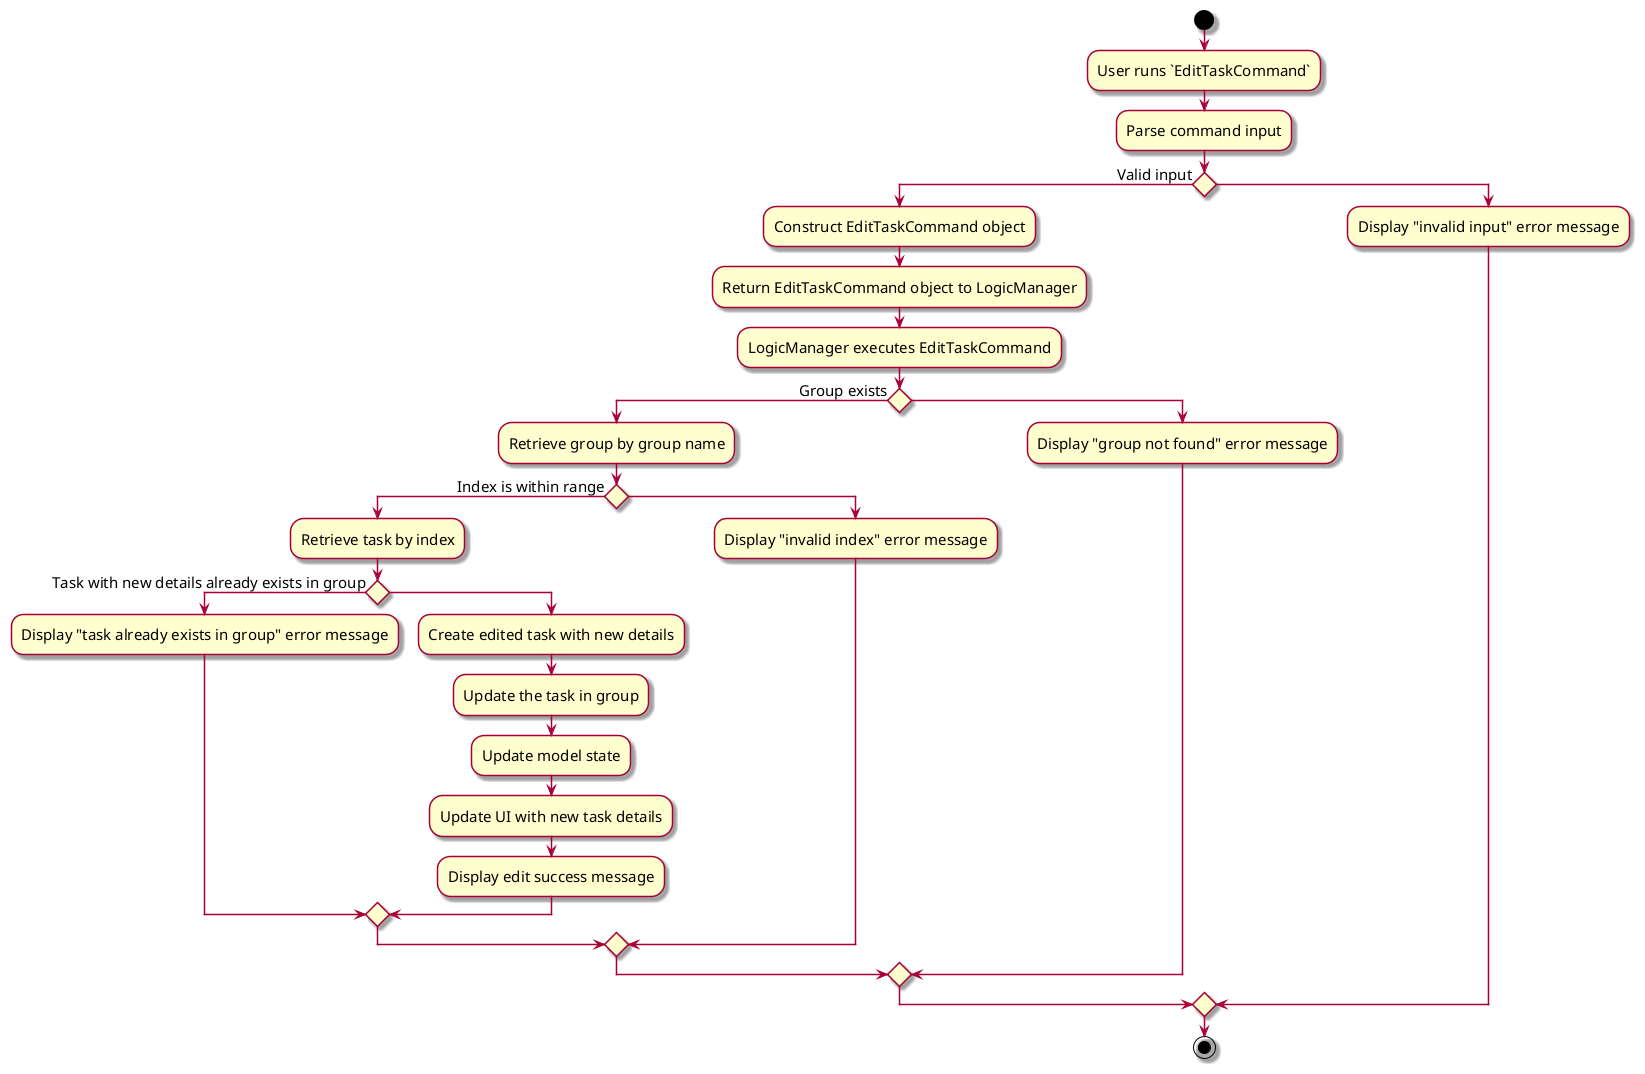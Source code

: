 @startuml
skin rose
skinparam ActivityFontSize 15
skinparam ArrowFontSize 15

start
:User runs `EditTaskCommand`;

:Parse command input;

if () then (Valid input)
    :Construct EditTaskCommand object;
    :Return EditTaskCommand object to LogicManager;
    :LogicManager executes EditTaskCommand;

    if () then (Group exists)
        :Retrieve group by group name;

        if () then (Index is within range)
            :Retrieve task by index;

            if () then (Task with new details already exists in group)
                :Display "task already exists in group" error message;
            else ()
                :Create edited task with new details;

                :Update the task in group;
                :Update model state;
                :Update UI with new task details;
                :Display edit success message;
            endif

        else ()
            :Display "invalid index" error message;
        endif

    else ()
        :Display "group not found" error message;
    endif

else ()
    :Display "invalid input" error message;
endif

stop
@enduml
